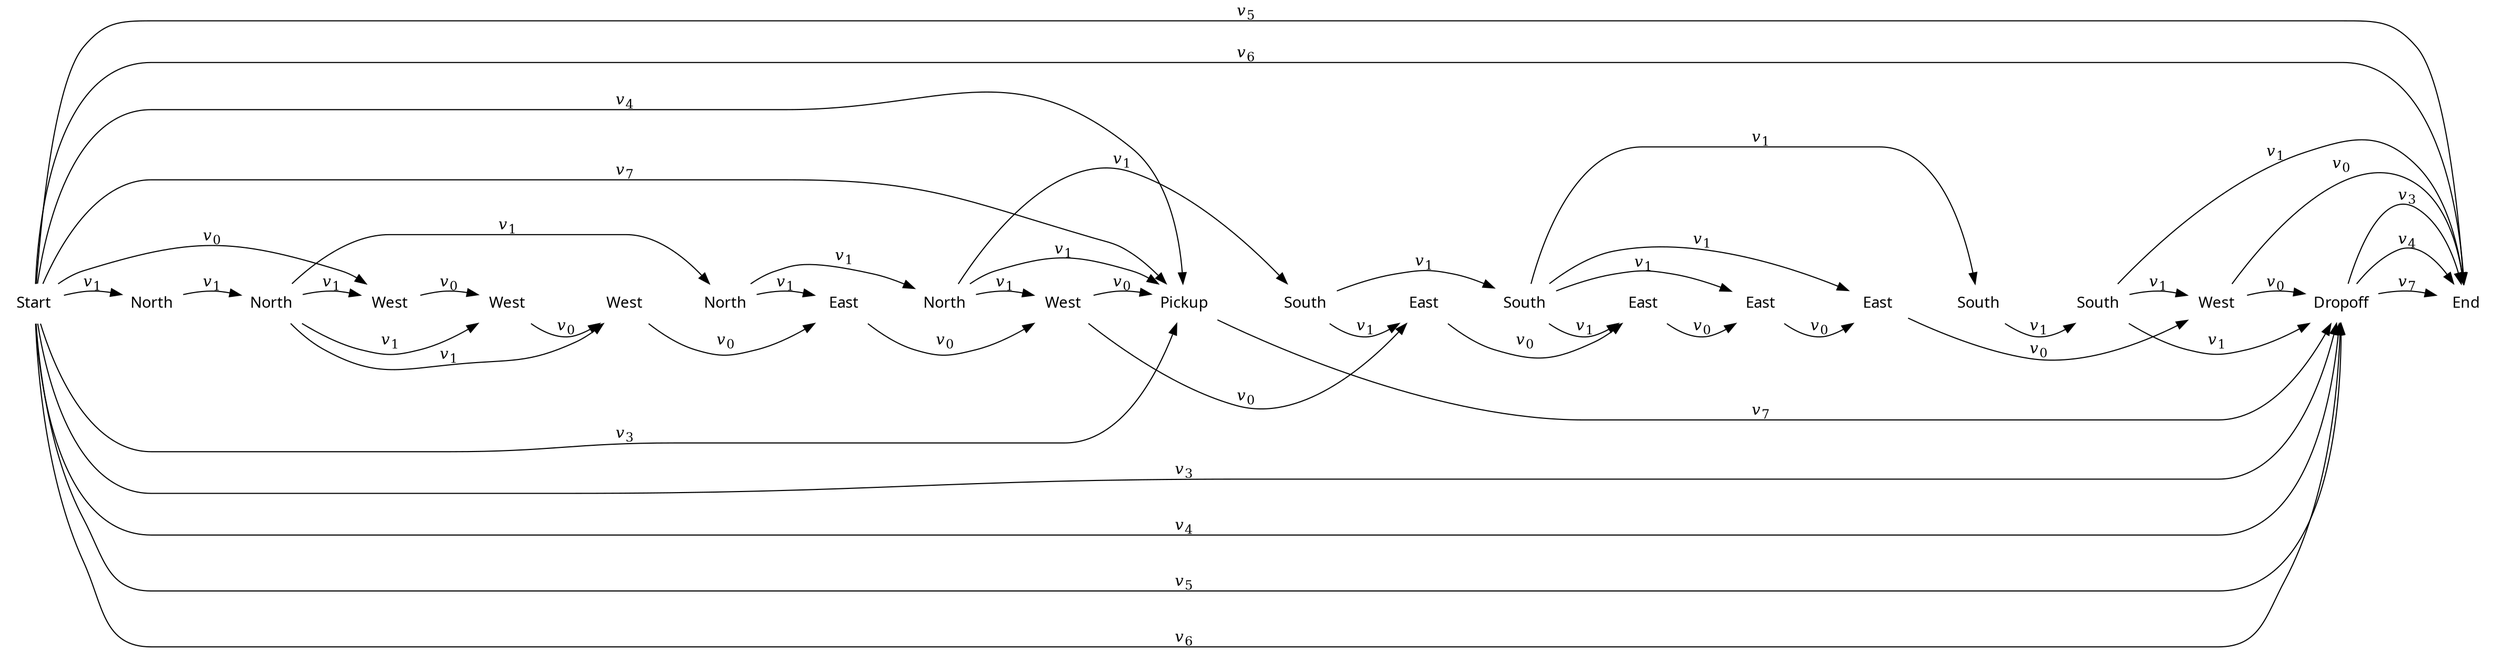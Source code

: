 digraph cat {
rankdir=LR
node [shape=plaintext]
edge [arrowhead=normal]

0 [label="Start",fontname="sans"]
1 [label="North",fontname="sans"]
2 [label="North",fontname="sans"]
3 [label="West",fontname="sans"]
4 [label="West",fontname="sans"]
5 [label="West",fontname="sans"]
6 [label="North",fontname="sans"]
7 [label="East",fontname="sans"]
8 [label="North",fontname="sans"]
9 [label="West",fontname="sans"]
10 [label="Pickup",fontname="sans"]
11 [label="South",fontname="sans"]
12 [label="East",fontname="sans"]
13 [label="South",fontname="sans"]
14 [label="East",fontname="sans"]
15 [label="East",fontname="sans"]
16 [label="East",fontname="sans"]
17 [label="South",fontname="sans"]
18 [label="South",fontname="sans"]
19 [label="West",fontname="sans"]
20 [label="Dropoff",fontname="sans"]
21 [label="End",fontname="sans"]

0 -> 3 [label=<<i>v</i><sub>0</sub>>]
0 -> 1 [label=<<i>v</i><sub>1</sub>>]
0 -> 10 [label=<<i>v</i><sub>3</sub>>]
0 -> 20 [label=<<i>v</i><sub>3</sub>>]
0 -> 10 [label=<<i>v</i><sub>4</sub>>]
0 -> 20 [label=<<i>v</i><sub>4</sub>>]
0 -> 20 [label=<<i>v</i><sub>5</sub>>]
0 -> 21 [label=<<i>v</i><sub>5</sub>>]
0 -> 20 [label=<<i>v</i><sub>6</sub>>]
0 -> 21 [label=<<i>v</i><sub>6</sub>>]
0 -> 10 [label=<<i>v</i><sub>7</sub>>]
1 -> 2 [label=<<i>v</i><sub>1</sub>>]
2 -> 3 [label=<<i>v</i><sub>1</sub>>]
2 -> 4 [label=<<i>v</i><sub>1</sub>>]
2 -> 5 [label=<<i>v</i><sub>1</sub>>]
2 -> 6 [label=<<i>v</i><sub>1</sub>>]
3 -> 4 [label=<<i>v</i><sub>0</sub>>]
4 -> 5 [label=<<i>v</i><sub>0</sub>>]
5 -> 7 [label=<<i>v</i><sub>0</sub>>]
6 -> 7 [label=<<i>v</i><sub>1</sub>>]
6 -> 8 [label=<<i>v</i><sub>1</sub>>]
7 -> 9 [label=<<i>v</i><sub>0</sub>>]
8 -> 9 [label=<<i>v</i><sub>1</sub>>]
8 -> 10 [label=<<i>v</i><sub>1</sub>>]
8 -> 11 [label=<<i>v</i><sub>1</sub>>]
9 -> 10 [label=<<i>v</i><sub>0</sub>>]
9 -> 12 [label=<<i>v</i><sub>0</sub>>]
10 -> 20 [label=<<i>v</i><sub>7</sub>>]
11 -> 12 [label=<<i>v</i><sub>1</sub>>]
11 -> 13 [label=<<i>v</i><sub>1</sub>>]
12 -> 14 [label=<<i>v</i><sub>0</sub>>]
13 -> 14 [label=<<i>v</i><sub>1</sub>>]
13 -> 15 [label=<<i>v</i><sub>1</sub>>]
13 -> 16 [label=<<i>v</i><sub>1</sub>>]
13 -> 17 [label=<<i>v</i><sub>1</sub>>]
14 -> 15 [label=<<i>v</i><sub>0</sub>>]
15 -> 16 [label=<<i>v</i><sub>0</sub>>]
16 -> 19 [label=<<i>v</i><sub>0</sub>>]
17 -> 18 [label=<<i>v</i><sub>1</sub>>]
18 -> 19 [label=<<i>v</i><sub>1</sub>>]
18 -> 20 [label=<<i>v</i><sub>1</sub>>]
18 -> 21 [label=<<i>v</i><sub>1</sub>>]
19 -> 20 [label=<<i>v</i><sub>0</sub>>]
19 -> 21 [label=<<i>v</i><sub>0</sub>>]
20 -> 21 [label=<<i>v</i><sub>3</sub>>]
20 -> 21 [label=<<i>v</i><sub>4</sub>>]
20 -> 21 [label=<<i>v</i><sub>7</sub>>]

# To line up the actions
0 -> 1 [weight=100,style=invis]
1 -> 2 [weight=100,style=invis]
2 -> 3 [weight=100,style=invis]
3 -> 4 [weight=100,style=invis]
4 -> 5 [weight=100,style=invis]
5 -> 6 [weight=100,style=invis]
6 -> 7 [weight=100,style=invis]
7 -> 8 [weight=100,style=invis]
8 -> 9 [weight=100,style=invis]
9 -> 10 [weight=100,style=invis]
10 -> 11 [weight=100,style=invis]
11 -> 12 [weight=100,style=invis]
12 -> 13 [weight=100,style=invis]
13 -> 14 [weight=100,style=invis]
14 -> 15 [weight=100,style=invis]
15 -> 16 [weight=100,style=invis]
16 -> 17 [weight=100,style=invis]
17 -> 18 [weight=100,style=invis]
18 -> 19 [weight=100,style=invis]
19 -> 20 [weight=100,style=invis]
20 -> 21 [weight=100,style=invis]
}
